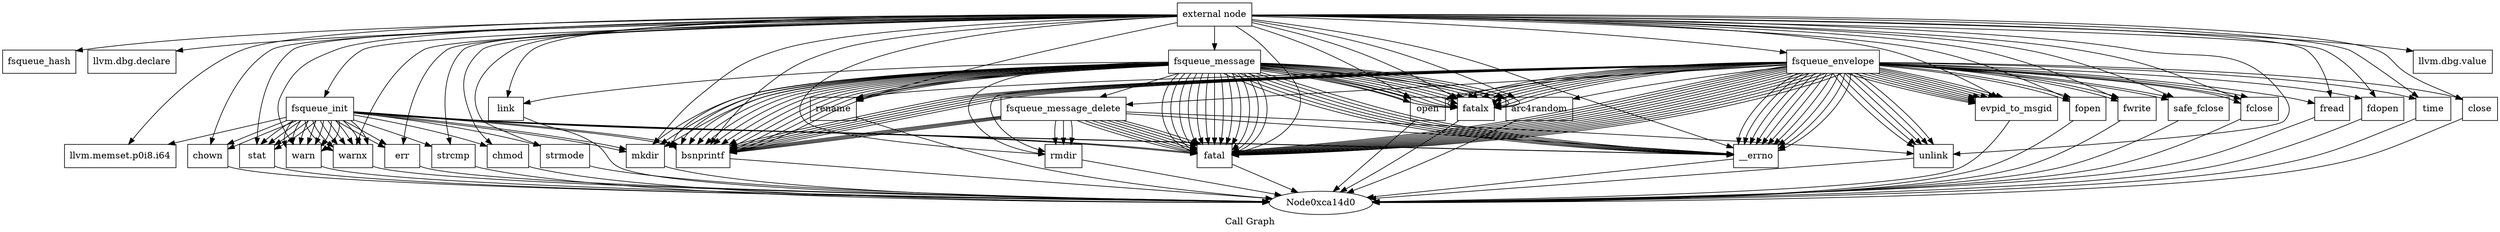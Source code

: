 digraph "Call Graph" {
	label="Call Graph";

	Node0xca14a0 [shape=record,label="{external node}"];
	Node0xca14a0 -> Node0xca1500;
	Node0xca14a0 -> Node0xca1560;
	Node0xca14a0 -> Node0xca1530;
	Node0xca14a0 -> Node0xca1590;
	Node0xca14a0 -> Node0xca15f0;
	Node0xca14a0 -> Node0xca15c0;
	Node0xca14a0 -> Node0xca16b0;
	Node0xca14a0 -> Node0xca1720;
	Node0xca14a0 -> Node0xd2bf20;
	Node0xca14a0 -> Node0xd2bda0;
	Node0xca14a0 -> Node0xd2bb60;
	Node0xca14a0 -> Node0xc6a1e0;
	Node0xca14a0 -> Node0xc69ab0;
	Node0xca14a0 -> Node0xc696a0;
	Node0xca14a0 -> Node0xc69510;
	Node0xca14a0 -> Node0xc66f30;
	Node0xca14a0 -> Node0xc79250;
	Node0xca14a0 -> Node0xc693c0;
	Node0xca14a0 -> Node0xc69930;
	Node0xca14a0 -> Node0xd27300;
	Node0xca14a0 -> Node0xc66d90;
	Node0xca14a0 -> Node0xd38f00;
	Node0xca14a0 -> Node0xd38f70;
	Node0xca14a0 -> Node0xc62520;
	Node0xca14a0 -> Node0xc61e40;
	Node0xca14a0 -> Node0xc61eb0;
	Node0xca14a0 -> Node0xc66e00;
	Node0xca14a0 -> Node0xc693f0;
	Node0xca14a0 -> Node0xc61d60;
	Node0xca14a0 -> Node0xc62550;
	Node0xca14a0 -> Node0xd273b0;
	Node0xca14a0 -> Node0xc63ed0;
	Node0xca14a0 -> Node0xd38fe0;
	Node0xca14a0 -> Node0xc61f80;
	Node0xca14a0 -> Node0xc61ac0;
	Node0xc62550 [shape=record,label="{open}"];
	Node0xc62550 -> Node0xca14d0;
	Node0xc693f0 [shape=record,label="{rmdir}"];
	Node0xc693f0 -> Node0xca14d0;
	Node0xc61d60 [shape=record,label="{arc4random}"];
	Node0xc61d60 -> Node0xca14d0;
	Node0xca1500 [shape=record,label="{fsqueue_hash}"];
	Node0xca1560 [shape=record,label="{llvm.dbg.declare}"];
	Node0xca1530 [shape=record,label="{fsqueue_init}"];
	Node0xca1530 -> Node0xca1590;
	Node0xca1530 -> Node0xca15f0;
	Node0xca1530 -> Node0xca15c0;
	Node0xca1530 -> Node0xca16b0;
	Node0xca1530 -> Node0xca1720;
	Node0xca1530 -> Node0xd2bf20;
	Node0xca1530 -> Node0xd2bda0;
	Node0xca1530 -> Node0xd2bf20;
	Node0xca1530 -> Node0xd2bb60;
	Node0xca1530 -> Node0xd2bf20;
	Node0xca1530 -> Node0xca16b0;
	Node0xca1530 -> Node0xc6a1e0;
	Node0xca1530 -> Node0xc69ab0;
	Node0xca1530 -> Node0xc69ab0;
	Node0xca1530 -> Node0xc69ab0;
	Node0xca1530 -> Node0xc696a0;
	Node0xca1530 -> Node0xca15f0;
	Node0xca1530 -> Node0xca15c0;
	Node0xca1530 -> Node0xca16b0;
	Node0xca1530 -> Node0xca1720;
	Node0xca1530 -> Node0xd2bf20;
	Node0xca1530 -> Node0xd2bda0;
	Node0xca1530 -> Node0xd2bf20;
	Node0xca1530 -> Node0xd2bb60;
	Node0xca1530 -> Node0xd2bf20;
	Node0xca1530 -> Node0xc69510;
	Node0xca1530 -> Node0xd2bf20;
	Node0xca1530 -> Node0xca16b0;
	Node0xca1530 -> Node0xc6a1e0;
	Node0xca1530 -> Node0xc69ab0;
	Node0xca1530 -> Node0xc69ab0;
	Node0xca1530 -> Node0xc69ab0;
	Node0xca1530 -> Node0xc66f30;
	Node0xca1530 -> Node0xc69ab0;
	Node0xca1590 [shape=record,label="{llvm.memset.p0i8.i64}"];
	Node0xca15f0 [shape=record,label="{bsnprintf}"];
	Node0xca15f0 -> Node0xca14d0;
	Node0xca15c0 [shape=record,label="{fatal}"];
	Node0xca15c0 -> Node0xca14d0;
	Node0xca16b0 [shape=record,label="{stat}"];
	Node0xca16b0 -> Node0xca14d0;
	Node0xca1720 [shape=record,label="{__errno}"];
	Node0xca1720 -> Node0xca14d0;
	Node0xd2bf20 [shape=record,label="{warn}"];
	Node0xd2bf20 -> Node0xca14d0;
	Node0xd2bda0 [shape=record,label="{mkdir}"];
	Node0xd2bda0 -> Node0xca14d0;
	Node0xd2bb60 [shape=record,label="{chown}"];
	Node0xd2bb60 -> Node0xca14d0;
	Node0xc6a1e0 [shape=record,label="{err}"];
	Node0xc6a1e0 -> Node0xca14d0;
	Node0xd273b0 [shape=record,label="{fdopen}"];
	Node0xd273b0 -> Node0xca14d0;
	Node0xc63ed0 [shape=record,label="{time}"];
	Node0xc63ed0 -> Node0xca14d0;
	Node0xd38fe0 [shape=record,label="{close}"];
	Node0xd38fe0 -> Node0xca14d0;
	Node0xc61f80 [shape=record,label="{link}"];
	Node0xc61f80 -> Node0xca14d0;
	Node0xc61ac0 [shape=record,label="{llvm.dbg.value}"];
	Node0xc69ab0 [shape=record,label="{warnx}"];
	Node0xc69ab0 -> Node0xca14d0;
	Node0xc696a0 [shape=record,label="{strcmp}"];
	Node0xc696a0 -> Node0xca14d0;
	Node0xc69510 [shape=record,label="{chmod}"];
	Node0xc69510 -> Node0xca14d0;
	Node0xc66f30 [shape=record,label="{strmode}"];
	Node0xc66f30 -> Node0xca14d0;
	Node0xc79250 [shape=record,label="{fsqueue_message}"];
	Node0xc79250 -> Node0xc693c0;
	Node0xc79250 -> Node0xc61d60;
	Node0xc79250 -> Node0xca15f0;
	Node0xc79250 -> Node0xc693c0;
	Node0xc79250 -> Node0xd2bda0;
	Node0xc79250 -> Node0xca1720;
	Node0xc79250 -> Node0xca1720;
	Node0xc79250 -> Node0xca15c0;
	Node0xc79250 -> Node0xca15f0;
	Node0xc79250 -> Node0xc693c0;
	Node0xc79250 -> Node0xd2bda0;
	Node0xc79250 -> Node0xca1720;
	Node0xc79250 -> Node0xc693f0;
	Node0xc79250 -> Node0xca15c0;
	Node0xc79250 -> Node0xca15f0;
	Node0xc79250 -> Node0xca15f0;
	Node0xc79250 -> Node0xc61f80;
	Node0xc79250 -> Node0xca15c0;
	Node0xc79250 -> Node0xc624b0;
	Node0xc79250 -> Node0xc693c0;
	Node0xc79250 -> Node0xca15f0;
	Node0xc79250 -> Node0xca15c0;
	Node0xc79250 -> Node0xca15f0;
	Node0xc79250 -> Node0xca15c0;
	Node0xc79250 -> Node0xd2bda0;
	Node0xc79250 -> Node0xca1720;
	Node0xc79250 -> Node0xca1720;
	Node0xc79250 -> Node0xca15c0;
	Node0xc79250 -> Node0xca15f0;
	Node0xc79250 -> Node0xca15c0;
	Node0xc79250 -> Node0xc62520;
	Node0xc79250 -> Node0xca1720;
	Node0xc79250 -> Node0xca15c0;
	Node0xc79250 -> Node0xc693c0;
	Node0xc79250 -> Node0xca15f0;
	Node0xc79250 -> Node0xca15c0;
	Node0xc79250 -> Node0xc693c0;
	Node0xc79250 -> Node0xca15f0;
	Node0xc79250 -> Node0xca15c0;
	Node0xc79250 -> Node0xc62550;
	Node0xc79250 -> Node0xca15c0;
	Node0xc79250 -> Node0xc693c0;
	Node0xc79250 -> Node0xca15f0;
	Node0xc79250 -> Node0xca15c0;
	Node0xc79250 -> Node0xc62550;
	Node0xc79250 -> Node0xc693c0;
	Node0xc79250 -> Node0xca15f0;
	Node0xc79250 -> Node0xc693c0;
	Node0xc79250 -> Node0xca15f0;
	Node0xc79250 -> Node0xc693c0;
	Node0xc79250 -> Node0xc62520;
	Node0xc79250 -> Node0xca15c0;
	Node0xc79250 -> Node0xc693c0;
	Node0xc624b0 [shape=record,label="{fsqueue_message_delete}"];
	Node0xc624b0 -> Node0xca15f0;
	Node0xc624b0 -> Node0xca15c0;
	Node0xc624b0 -> Node0xca15f0;
	Node0xc624b0 -> Node0xca15c0;
	Node0xc624b0 -> Node0xca15f0;
	Node0xc624b0 -> Node0xca15c0;
	Node0xc624b0 -> Node0xc61e40;
	Node0xc624b0 -> Node0xca15c0;
	Node0xc624b0 -> Node0xc693f0;
	Node0xc624b0 -> Node0xca1720;
	Node0xc624b0 -> Node0xca15c0;
	Node0xc624b0 -> Node0xc693f0;
	Node0xc624b0 -> Node0xca15c0;
	Node0xc624b0 -> Node0xca15f0;
	Node0xc624b0 -> Node0xca15c0;
	Node0xc624b0 -> Node0xc693f0;
	Node0xc693c0 [shape=record,label="{fatalx}"];
	Node0xc693c0 -> Node0xca14d0;
	Node0xc69930 [shape=record,label="{fsqueue_envelope}"];
	Node0xc69930 -> Node0xc61d60;
	Node0xc69930 -> Node0xc693c0;
	Node0xc69930 -> Node0xd27300;
	Node0xc69930 -> Node0xca15f0;
	Node0xc69930 -> Node0xc693c0;
	Node0xc69930 -> Node0xc62550;
	Node0xc69930 -> Node0xca1720;
	Node0xc69930 -> Node0xca1720;
	Node0xc69930 -> Node0xca1720;
	Node0xc69930 -> Node0xca15c0;
	Node0xc69930 -> Node0xd273b0;
	Node0xc69930 -> Node0xca15c0;
	Node0xc69930 -> Node0xc63ed0;
	Node0xc69930 -> Node0xd38f00;
	Node0xc69930 -> Node0xca1720;
	Node0xc69930 -> Node0xca15c0;
	Node0xc69930 -> Node0xd38f70;
	Node0xc69930 -> Node0xc61e40;
	Node0xc69930 -> Node0xc61e40;
	Node0xc69930 -> Node0xc61eb0;
	Node0xc69930 -> Node0xc61e40;
	Node0xc69930 -> Node0xd38fe0;
	Node0xc69930 -> Node0xd27300;
	Node0xc69930 -> Node0xc693c0;
	Node0xc69930 -> Node0xd27300;
	Node0xc69930 -> Node0xca15f0;
	Node0xc69930 -> Node0xca15c0;
	Node0xc69930 -> Node0xc61e40;
	Node0xc69930 -> Node0xca15c0;
	Node0xc69930 -> Node0xd27300;
	Node0xc69930 -> Node0xca15f0;
	Node0xc69930 -> Node0xca15c0;
	Node0xc69930 -> Node0xc693f0;
	Node0xc69930 -> Node0xd27300;
	Node0xc69930 -> Node0xc624b0;
	Node0xc69930 -> Node0xc693c0;
	Node0xc69930 -> Node0xd27300;
	Node0xc69930 -> Node0xd27300;
	Node0xc69930 -> Node0xca15f0;
	Node0xc69930 -> Node0xc693c0;
	Node0xc69930 -> Node0xc66d90;
	Node0xc69930 -> Node0xca1720;
	Node0xc69930 -> Node0xca1720;
	Node0xc69930 -> Node0xca15c0;
	Node0xc69930 -> Node0xc66e00;
	Node0xc69930 -> Node0xca15c0;
	Node0xc69930 -> Node0xc61eb0;
	Node0xc69930 -> Node0xca15f0;
	Node0xc69930 -> Node0xc693c0;
	Node0xc69930 -> Node0xc693c0;
	Node0xc69930 -> Node0xd27300;
	Node0xc69930 -> Node0xd27300;
	Node0xc69930 -> Node0xca15f0;
	Node0xc69930 -> Node0xca15c0;
	Node0xc69930 -> Node0xc66d90;
	Node0xc69930 -> Node0xca1720;
	Node0xc69930 -> Node0xca1720;
	Node0xc69930 -> Node0xca15c0;
	Node0xc69930 -> Node0xd38f00;
	Node0xc69930 -> Node0xca1720;
	Node0xc69930 -> Node0xca15c0;
	Node0xc69930 -> Node0xd38f70;
	Node0xc69930 -> Node0xc62520;
	Node0xc69930 -> Node0xca1720;
	Node0xc69930 -> Node0xca15c0;
	Node0xc69930 -> Node0xc61e40;
	Node0xc69930 -> Node0xca15c0;
	Node0xc69930 -> Node0xc61eb0;
	Node0xc69930 -> Node0xc693c0;
	Node0xd27300 [shape=record,label="{evpid_to_msgid}"];
	Node0xd27300 -> Node0xca14d0;
	Node0xc66d90 [shape=record,label="{fopen}"];
	Node0xc66d90 -> Node0xca14d0;
	Node0xd38f00 [shape=record,label="{fwrite}"];
	Node0xd38f00 -> Node0xca14d0;
	Node0xd38f70 [shape=record,label="{safe_fclose}"];
	Node0xd38f70 -> Node0xca14d0;
	Node0xc62520 [shape=record,label="{rename}"];
	Node0xc62520 -> Node0xca14d0;
	Node0xc61e40 [shape=record,label="{unlink}"];
	Node0xc61e40 -> Node0xca14d0;
	Node0xc61eb0 [shape=record,label="{fclose}"];
	Node0xc61eb0 -> Node0xca14d0;
	Node0xc66e00 [shape=record,label="{fread}"];
	Node0xc66e00 -> Node0xca14d0;
}
